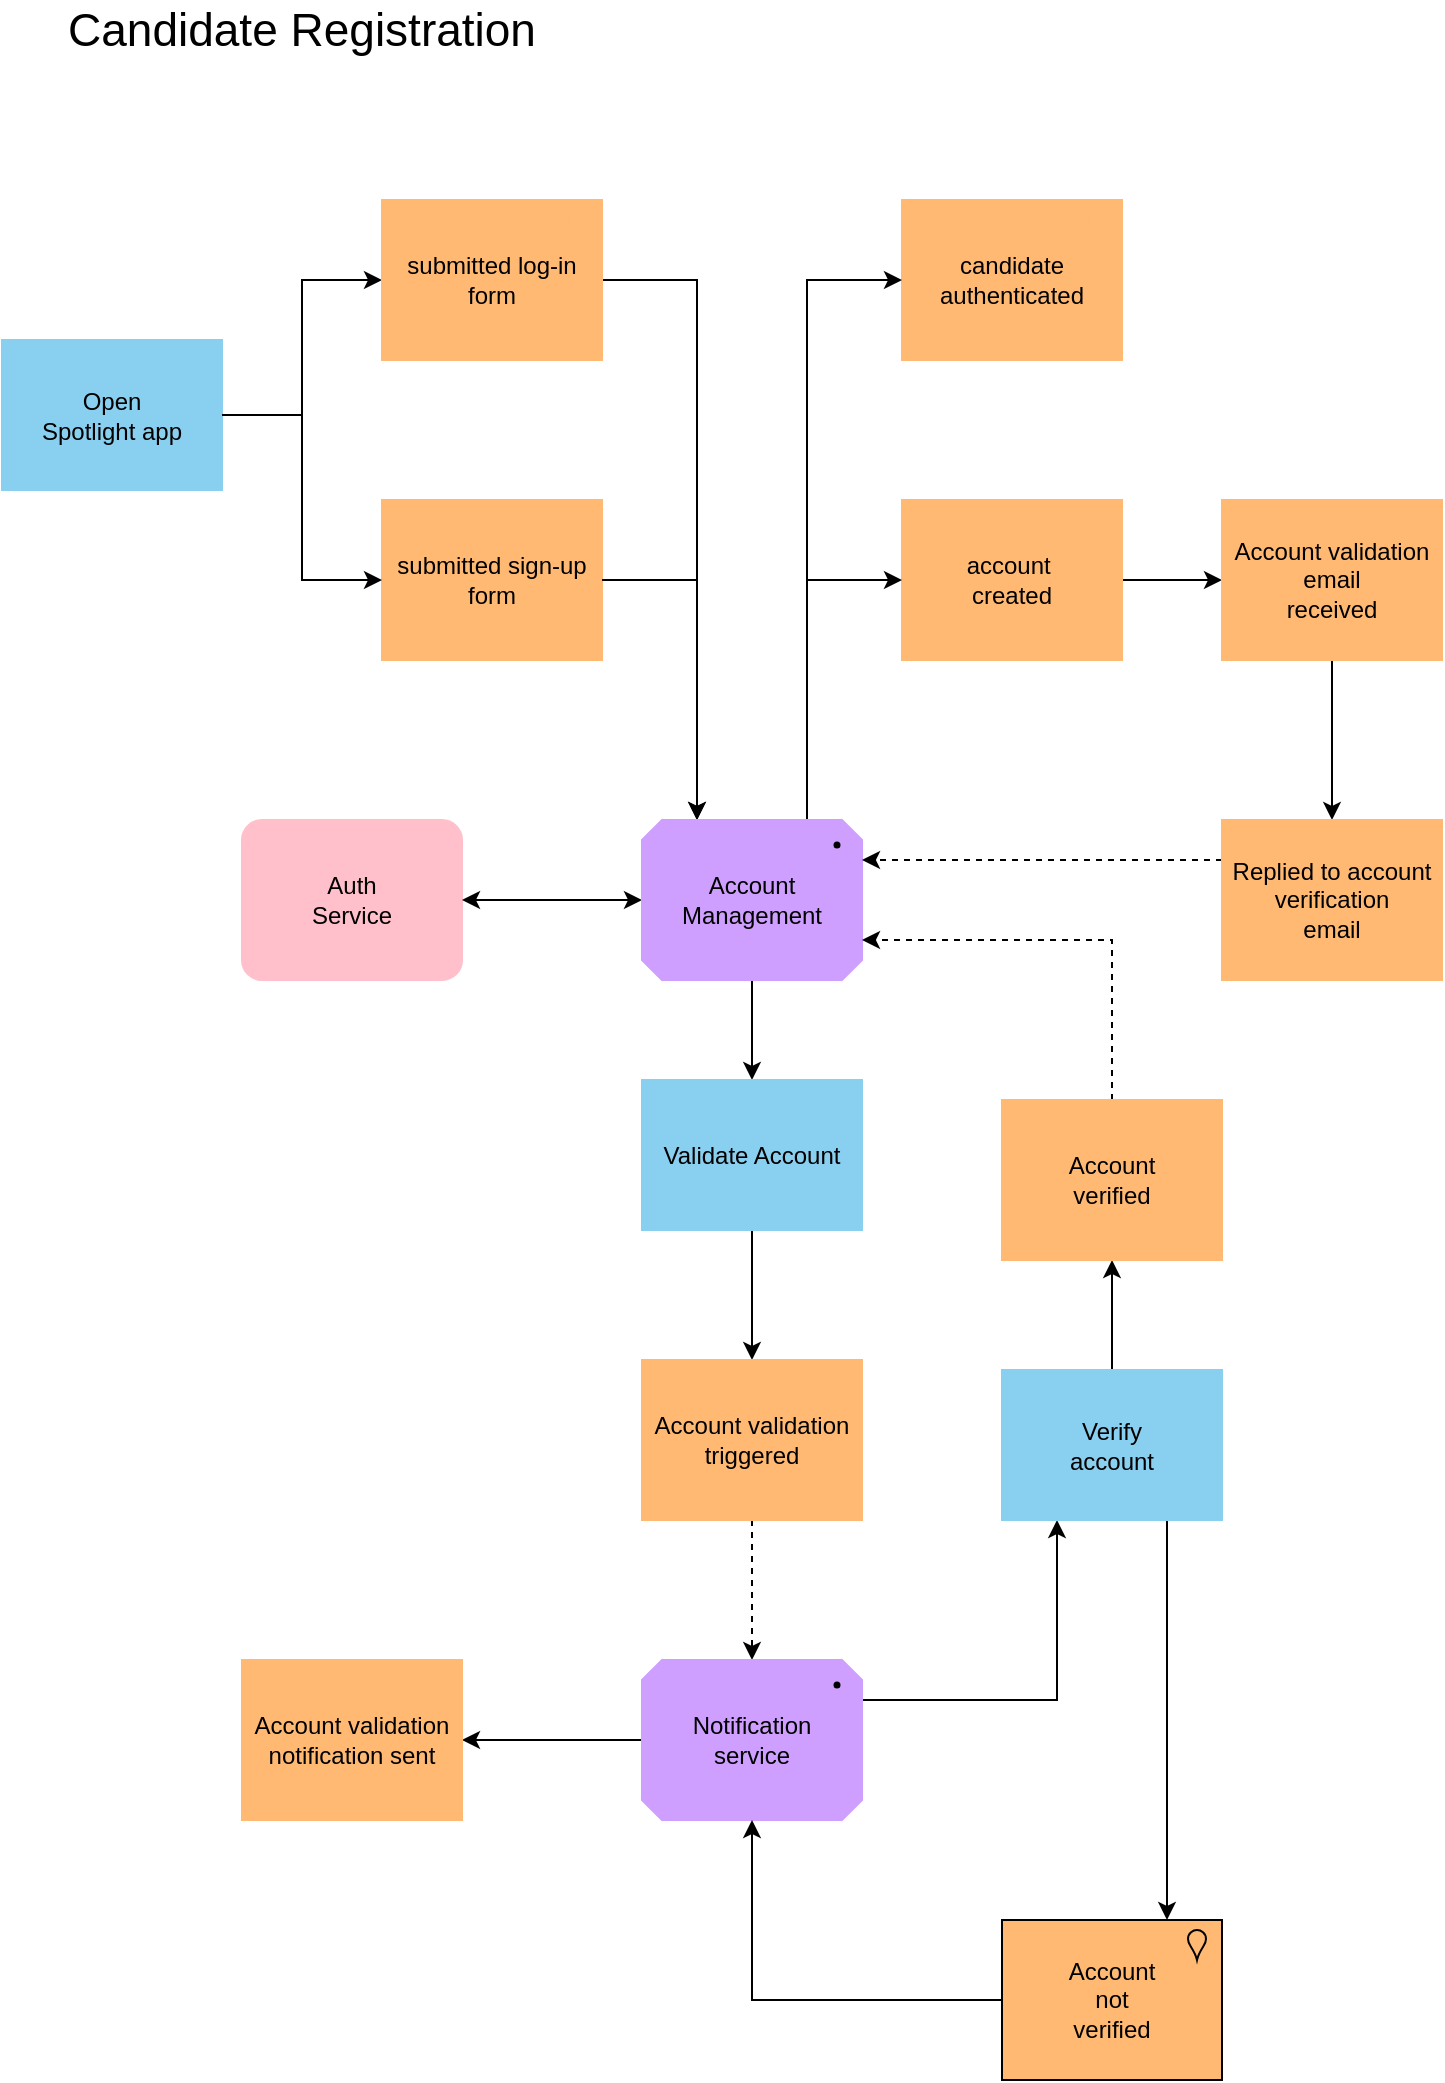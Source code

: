 <mxfile version="15.5.4" type="embed"><diagram id="23iRSUPoRavnBvh4doch" name="Page-1"><mxGraphModel dx="882" dy="707" grid="1" gridSize="10" guides="1" tooltips="1" connect="1" arrows="1" fold="1" page="1" pageScale="1" pageWidth="827" pageHeight="1169" math="0" shadow="0"><root><mxCell id="0"/><mxCell id="1" parent="0"/><mxCell id="2" value="&lt;font color=&quot;#000000&quot;&gt;submitted sign-up form&lt;/font&gt;" style="html=1;outlineConnect=0;whiteSpace=wrap;fillColor=#FFB973;shape=mxgraph.archimate3.application;appType=location;archiType=square;strokeColor=#FFB973;" parent="1" vertex="1"><mxGeometry x="240" y="280" width="110" height="80" as="geometry"/></mxCell><mxCell id="10" style="edgeStyle=orthogonalEdgeStyle;rounded=0;orthogonalLoop=1;jettySize=auto;html=1;exitX=1;exitY=0.5;exitDx=0;exitDy=0;exitPerimeter=0;entryX=0;entryY=0.5;entryDx=0;entryDy=0;entryPerimeter=0;fontColor=#000000;" parent="1" source="3" target="4" edge="1"><mxGeometry relative="1" as="geometry"/></mxCell><mxCell id="3" value="Open&lt;br&gt;Spotlight app" style="html=1;outlineConnect=0;whiteSpace=wrap;fillColor=#89CFF0;shape=mxgraph.archimate3.application;appType=interface;archiType=square;fontColor=#000000;strokeColor=#89CFF0;" parent="1" vertex="1"><mxGeometry x="50" y="200" width="110" height="75" as="geometry"/></mxCell><mxCell id="42" style="edgeStyle=orthogonalEdgeStyle;rounded=0;orthogonalLoop=1;jettySize=auto;html=1;entryX=0.25;entryY=0;entryDx=0;entryDy=0;entryPerimeter=0;fontColor=#000000;startArrow=none;startFill=0;exitX=1;exitY=0.5;exitDx=0;exitDy=0;exitPerimeter=0;" parent="1" source="4" target="24" edge="1"><mxGeometry relative="1" as="geometry"/></mxCell><mxCell id="4" value="&lt;font color=&quot;#000000&quot;&gt;submitted log-in form&lt;/font&gt;" style="html=1;outlineConnect=0;whiteSpace=wrap;fillColor=#FFB973;shape=mxgraph.archimate3.application;appType=location;archiType=square;strokeColor=#FFB973;" parent="1" vertex="1"><mxGeometry x="240" y="130" width="110" height="80" as="geometry"/></mxCell><mxCell id="14" style="edgeStyle=orthogonalEdgeStyle;rounded=0;orthogonalLoop=1;jettySize=auto;html=1;exitX=1;exitY=0.5;exitDx=0;exitDy=0;exitPerimeter=0;entryX=0;entryY=0.5;entryDx=0;entryDy=0;entryPerimeter=0;fontColor=#000000;" parent="1" source="3" target="2" edge="1"><mxGeometry relative="1" as="geometry"><mxPoint x="170" y="247.5" as="sourcePoint"/><mxPoint x="270" y="180" as="targetPoint"/></mxGeometry></mxCell><mxCell id="15" value="&lt;font color=&quot;#000000&quot;&gt;candidate&lt;br&gt;authenticated&lt;br&gt;&lt;/font&gt;" style="html=1;outlineConnect=0;whiteSpace=wrap;fillColor=#FFB973;shape=mxgraph.archimate3.application;appType=location;archiType=square;strokeColor=#FFB973;" parent="1" vertex="1"><mxGeometry x="500" y="130" width="110" height="80" as="geometry"/></mxCell><mxCell id="34" style="edgeStyle=orthogonalEdgeStyle;rounded=0;orthogonalLoop=1;jettySize=auto;html=1;entryX=0;entryY=0.5;entryDx=0;entryDy=0;entryPerimeter=0;fontColor=#000000;" parent="1" source="17" target="33" edge="1"><mxGeometry relative="1" as="geometry"/></mxCell><mxCell id="17" value="&lt;font color=&quot;#000000&quot;&gt;account&amp;nbsp;&lt;br&gt;created&lt;br&gt;&lt;/font&gt;" style="html=1;outlineConnect=0;whiteSpace=wrap;fillColor=#FFB973;shape=mxgraph.archimate3.application;appType=location;archiType=square;strokeColor=#FFB973;" parent="1" vertex="1"><mxGeometry x="500" y="280" width="110" height="80" as="geometry"/></mxCell><mxCell id="18" value="" style="endArrow=classic;html=1;rounded=0;fontColor=#000000;exitX=1;exitY=0.5;exitDx=0;exitDy=0;exitPerimeter=0;entryX=0.25;entryY=0;entryDx=0;entryDy=0;entryPerimeter=0;edgeStyle=orthogonalEdgeStyle;" parent="1" source="2" target="24" edge="1"><mxGeometry width="50" height="50" relative="1" as="geometry"><mxPoint x="360" y="370" as="sourcePoint"/><mxPoint x="410" y="320" as="targetPoint"/></mxGeometry></mxCell><mxCell id="20" value="Auth&lt;br&gt;Service" style="html=1;outlineConnect=0;whiteSpace=wrap;fillColor=#FFC0CB;shape=mxgraph.archimate3.application;archiType=rounded;fontColor=#000000;strokeColor=#FFC0CB;" parent="1" vertex="1"><mxGeometry x="170" y="440" width="110" height="80" as="geometry"/></mxCell><mxCell id="32" value="" style="edgeStyle=orthogonalEdgeStyle;rounded=0;orthogonalLoop=1;jettySize=auto;html=1;fontColor=#000000;startArrow=none;" parent="1" source="57" target="27" edge="1"><mxGeometry relative="1" as="geometry"/></mxCell><mxCell id="40" style="edgeStyle=orthogonalEdgeStyle;rounded=0;orthogonalLoop=1;jettySize=auto;html=1;entryX=1;entryY=0.5;entryDx=0;entryDy=0;entryPerimeter=0;fontColor=#000000;startArrow=classic;startFill=1;" parent="1" source="24" target="20" edge="1"><mxGeometry relative="1" as="geometry"/></mxCell><mxCell id="44" style="edgeStyle=orthogonalEdgeStyle;rounded=0;orthogonalLoop=1;jettySize=auto;html=1;exitX=0.75;exitY=0;exitDx=0;exitDy=0;exitPerimeter=0;entryX=0;entryY=0.5;entryDx=0;entryDy=0;entryPerimeter=0;fontColor=#000000;startArrow=none;startFill=0;" parent="1" source="24" target="17" edge="1"><mxGeometry relative="1" as="geometry"/></mxCell><mxCell id="45" style="edgeStyle=orthogonalEdgeStyle;rounded=0;orthogonalLoop=1;jettySize=auto;html=1;exitX=0.75;exitY=0;exitDx=0;exitDy=0;exitPerimeter=0;entryX=0;entryY=0.5;entryDx=0;entryDy=0;entryPerimeter=0;fontColor=#000000;startArrow=none;startFill=0;" parent="1" source="24" target="15" edge="1"><mxGeometry relative="1" as="geometry"/></mxCell><mxCell id="59" style="edgeStyle=orthogonalEdgeStyle;rounded=0;orthogonalLoop=1;jettySize=auto;html=1;exitX=0.5;exitY=1;exitDx=0;exitDy=0;exitPerimeter=0;entryX=0.5;entryY=0;entryDx=0;entryDy=0;entryPerimeter=0;" edge="1" parent="1" source="24" target="57"><mxGeometry relative="1" as="geometry"/></mxCell><mxCell id="24" value="Account&lt;br&gt;Management" style="html=1;outlineConnect=0;whiteSpace=wrap;fillColor=#CF9FFF;shape=mxgraph.archimate3.application;appType=driver;archiType=oct;fontColor=#000000;strokeColor=#CF9FFF;" parent="1" vertex="1"><mxGeometry x="370" y="440" width="110" height="80" as="geometry"/></mxCell><mxCell id="48" style="edgeStyle=orthogonalEdgeStyle;rounded=0;orthogonalLoop=1;jettySize=auto;html=1;exitX=0.5;exitY=1;exitDx=0;exitDy=0;exitPerimeter=0;fontColor=#000000;startArrow=none;startFill=0;dashed=1;" parent="1" source="27" target="46" edge="1"><mxGeometry relative="1" as="geometry"/></mxCell><mxCell id="27" value="&lt;font color=&quot;#000000&quot;&gt;Account validation&lt;br&gt;triggered&lt;br&gt;&lt;/font&gt;" style="html=1;outlineConnect=0;whiteSpace=wrap;fillColor=#FFB973;shape=mxgraph.archimate3.application;appType=location;archiType=square;strokeColor=#FFB973;" parent="1" vertex="1"><mxGeometry x="370" y="710" width="110" height="80" as="geometry"/></mxCell><mxCell id="36" style="edgeStyle=orthogonalEdgeStyle;rounded=0;orthogonalLoop=1;jettySize=auto;html=1;fontColor=#000000;" parent="1" source="33" target="35" edge="1"><mxGeometry relative="1" as="geometry"/></mxCell><mxCell id="33" value="&lt;font color=&quot;#000000&quot;&gt;Account validation email&lt;br&gt;received&lt;br&gt;&lt;/font&gt;" style="html=1;outlineConnect=0;whiteSpace=wrap;fillColor=#FFB973;shape=mxgraph.archimate3.application;appType=location;archiType=square;strokeColor=#FFB973;" parent="1" vertex="1"><mxGeometry x="660" y="280" width="110" height="80" as="geometry"/></mxCell><mxCell id="67" style="edgeStyle=orthogonalEdgeStyle;rounded=0;orthogonalLoop=1;jettySize=auto;html=1;entryX=1;entryY=0.25;entryDx=0;entryDy=0;entryPerimeter=0;labelBackgroundColor=#FFFFFF;fontColor=#FF3333;exitX=0;exitY=0.25;exitDx=0;exitDy=0;exitPerimeter=0;dashed=1;" edge="1" parent="1" source="35" target="24"><mxGeometry relative="1" as="geometry"/></mxCell><mxCell id="35" value="&lt;font color=&quot;#000000&quot;&gt;Replied to account verification&lt;br&gt;email&lt;br&gt;&lt;/font&gt;" style="html=1;outlineConnect=0;whiteSpace=wrap;fillColor=#FFB973;shape=mxgraph.archimate3.application;appType=location;archiType=square;strokeColor=#FFB973;" parent="1" vertex="1"><mxGeometry x="660" y="440" width="110" height="80" as="geometry"/></mxCell><mxCell id="51" style="edgeStyle=orthogonalEdgeStyle;rounded=0;orthogonalLoop=1;jettySize=auto;html=1;fontColor=#000000;startArrow=none;startFill=0;" parent="1" source="46" target="49" edge="1"><mxGeometry relative="1" as="geometry"/></mxCell><mxCell id="54" style="edgeStyle=orthogonalEdgeStyle;rounded=0;orthogonalLoop=1;jettySize=auto;html=1;entryX=0.5;entryY=1;entryDx=0;entryDy=0;entryPerimeter=0;fontColor=#000000;startArrow=none;startFill=0;" parent="1" source="60" target="53" edge="1"><mxGeometry relative="1" as="geometry"/></mxCell><mxCell id="62" style="edgeStyle=orthogonalEdgeStyle;rounded=0;orthogonalLoop=1;jettySize=auto;html=1;entryX=0.25;entryY=1;entryDx=0;entryDy=0;entryPerimeter=0;fontColor=#000000;exitX=1;exitY=0.25;exitDx=0;exitDy=0;exitPerimeter=0;" edge="1" parent="1" source="46" target="60"><mxGeometry relative="1" as="geometry"/></mxCell><mxCell id="46" value="Notification&lt;br&gt;service" style="html=1;outlineConnect=0;whiteSpace=wrap;fillColor=#CF9FFF;shape=mxgraph.archimate3.application;appType=driver;archiType=oct;fontColor=#000000;strokeColor=#CF9FFF;" parent="1" vertex="1"><mxGeometry x="370" y="860" width="110" height="80" as="geometry"/></mxCell><mxCell id="49" value="&lt;font color=&quot;#000000&quot;&gt;Account validation&lt;br&gt;notification sent&lt;br&gt;&lt;/font&gt;" style="html=1;outlineConnect=0;whiteSpace=wrap;fillColor=#FFB973;shape=mxgraph.archimate3.application;appType=location;archiType=square;strokeColor=#FFB973;" parent="1" vertex="1"><mxGeometry x="170" y="860" width="110" height="80" as="geometry"/></mxCell><mxCell id="55" style="edgeStyle=orthogonalEdgeStyle;rounded=0;orthogonalLoop=1;jettySize=auto;html=1;entryX=1;entryY=0.75;entryDx=0;entryDy=0;entryPerimeter=0;fontColor=#000000;startArrow=none;startFill=0;exitX=0.5;exitY=0;exitDx=0;exitDy=0;exitPerimeter=0;dashed=1;" parent="1" source="53" target="24" edge="1"><mxGeometry relative="1" as="geometry"/></mxCell><mxCell id="63" value="" style="edgeStyle=orthogonalEdgeStyle;rounded=0;orthogonalLoop=1;jettySize=auto;html=1;entryX=0.75;entryY=0;entryDx=0;entryDy=0;entryPerimeter=0;fontColor=#000000;exitX=0.75;exitY=1;exitDx=0;exitDy=0;exitPerimeter=0;" edge="1" parent="1" source="60" target="64"><mxGeometry relative="1" as="geometry"/></mxCell><mxCell id="53" value="&lt;font color=&quot;#000000&quot;&gt;Account&lt;br&gt;verified&lt;br&gt;&lt;/font&gt;" style="html=1;outlineConnect=0;whiteSpace=wrap;fillColor=#FFB973;shape=mxgraph.archimate3.application;appType=location;archiType=square;strokeColor=#FFB973;" parent="1" vertex="1"><mxGeometry x="550" y="580" width="110" height="80" as="geometry"/></mxCell><mxCell id="56" value="Candidate Registration" style="text;html=1;align=center;verticalAlign=middle;whiteSpace=wrap;rounded=0;fontSize=23;" parent="1" vertex="1"><mxGeometry x="60" y="30" width="280" height="30" as="geometry"/></mxCell><mxCell id="57" value="&lt;font color=&quot;#000000&quot;&gt;Validate Account&lt;/font&gt;" style="html=1;outlineConnect=0;whiteSpace=wrap;fillColor=#89CFF0;shape=mxgraph.archimate3.application;appType=interface;archiType=square;fontColor=#ffffff;strokeColor=#89CFF0;" vertex="1" parent="1"><mxGeometry x="370" y="570" width="110" height="75" as="geometry"/></mxCell><mxCell id="60" value="&lt;font color=&quot;#000000&quot;&gt;Verify&lt;br&gt;account&lt;br&gt;&lt;/font&gt;" style="html=1;outlineConnect=0;whiteSpace=wrap;fillColor=#89CFF0;shape=mxgraph.archimate3.application;appType=interface;archiType=square;fontColor=#ffffff;strokeColor=#89CFF0;" vertex="1" parent="1"><mxGeometry x="550" y="715" width="110" height="75" as="geometry"/></mxCell><mxCell id="66" style="edgeStyle=orthogonalEdgeStyle;rounded=0;orthogonalLoop=1;jettySize=auto;html=1;entryX=0.5;entryY=1;entryDx=0;entryDy=0;entryPerimeter=0;labelBackgroundColor=#FFFFFF;fontColor=#FF3333;" edge="1" parent="1" source="64" target="46"><mxGeometry relative="1" as="geometry"/></mxCell><mxCell id="64" value="&lt;font color=&quot;#000000&quot;&gt;Account&lt;br&gt;not&lt;br&gt;verified&lt;br&gt;&lt;/font&gt;" style="html=1;outlineConnect=0;whiteSpace=wrap;fillColor=#FFB973;shape=mxgraph.archimate3.application;appType=location;archiType=square;" vertex="1" parent="1"><mxGeometry x="550" y="990" width="110" height="80" as="geometry"/></mxCell></root></mxGraphModel></diagram></mxfile>